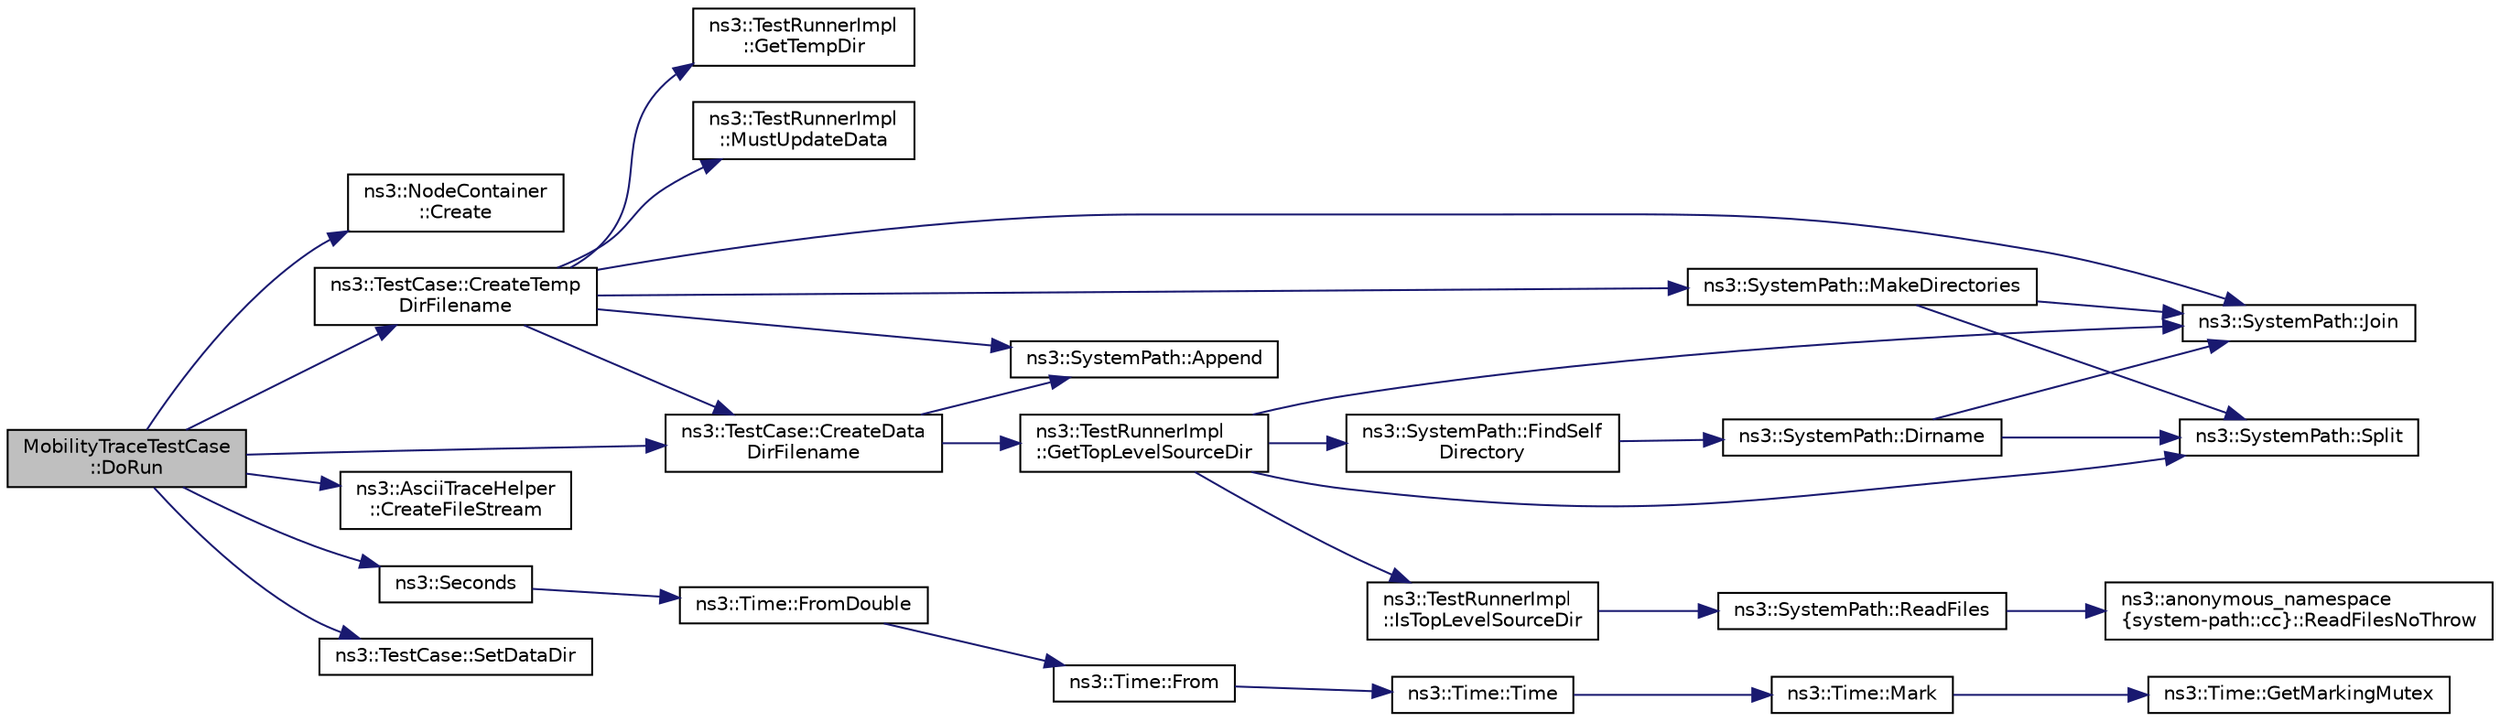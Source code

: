 digraph "MobilityTraceTestCase::DoRun"
{
 // LATEX_PDF_SIZE
  edge [fontname="Helvetica",fontsize="10",labelfontname="Helvetica",labelfontsize="10"];
  node [fontname="Helvetica",fontsize="10",shape=record];
  rankdir="LR";
  Node1 [label="MobilityTraceTestCase\l::DoRun",height=0.2,width=0.4,color="black", fillcolor="grey75", style="filled", fontcolor="black",tooltip="Implementation to actually run this TestCase."];
  Node1 -> Node2 [color="midnightblue",fontsize="10",style="solid",fontname="Helvetica"];
  Node2 [label="ns3::NodeContainer\l::Create",height=0.2,width=0.4,color="black", fillcolor="white", style="filled",URL="$classns3_1_1_node_container.html#a787f059e2813e8b951cc6914d11dfe69",tooltip="Create n nodes and append pointers to them to the end of this NodeContainer."];
  Node1 -> Node3 [color="midnightblue",fontsize="10",style="solid",fontname="Helvetica"];
  Node3 [label="ns3::TestCase::CreateData\lDirFilename",height=0.2,width=0.4,color="black", fillcolor="white", style="filled",URL="$classns3_1_1_test_case.html#a3e4d216ff392a43418f26bb3e5b0f16d",tooltip="Construct the full path to a file in the data directory."];
  Node3 -> Node4 [color="midnightblue",fontsize="10",style="solid",fontname="Helvetica"];
  Node4 [label="ns3::SystemPath::Append",height=0.2,width=0.4,color="black", fillcolor="white", style="filled",URL="$group__systempath.html#gaaa5a530cee42c8eda7e4f4523ef7e1cd",tooltip="Join two file system path elements."];
  Node3 -> Node5 [color="midnightblue",fontsize="10",style="solid",fontname="Helvetica"];
  Node5 [label="ns3::TestRunnerImpl\l::GetTopLevelSourceDir",height=0.2,width=0.4,color="black", fillcolor="white", style="filled",URL="$classns3_1_1_test_runner_impl.html#affd7b916d0dba744d84a346bab9bbb80",tooltip="Get the path to the root of the source tree."];
  Node5 -> Node6 [color="midnightblue",fontsize="10",style="solid",fontname="Helvetica"];
  Node6 [label="ns3::SystemPath::FindSelf\lDirectory",height=0.2,width=0.4,color="black", fillcolor="white", style="filled",URL="$group__systempath.html#gad52e6f153465b40487da3a2a9ee5f5d6",tooltip="Get the file system path to the current executable."];
  Node6 -> Node7 [color="midnightblue",fontsize="10",style="solid",fontname="Helvetica"];
  Node7 [label="ns3::SystemPath::Dirname",height=0.2,width=0.4,color="black", fillcolor="white", style="filled",URL="$group__systempath.html#ga657599fb7660fc6ebe4b6aaea0021176",tooltip="Get the directory path for a file."];
  Node7 -> Node8 [color="midnightblue",fontsize="10",style="solid",fontname="Helvetica"];
  Node8 [label="ns3::SystemPath::Join",height=0.2,width=0.4,color="black", fillcolor="white", style="filled",URL="$group__systempath.html#gab3212957e6b4f873ece3c6b8ed746d72",tooltip="Join a list of file system path directories into a single file system path."];
  Node7 -> Node9 [color="midnightblue",fontsize="10",style="solid",fontname="Helvetica"];
  Node9 [label="ns3::SystemPath::Split",height=0.2,width=0.4,color="black", fillcolor="white", style="filled",URL="$group__systempath.html#ga523072e05da63b63113d1bea840edf1a",tooltip="Split a file system path into directories according to the local path separator."];
  Node5 -> Node10 [color="midnightblue",fontsize="10",style="solid",fontname="Helvetica"];
  Node10 [label="ns3::TestRunnerImpl\l::IsTopLevelSourceDir",height=0.2,width=0.4,color="black", fillcolor="white", style="filled",URL="$classns3_1_1_test_runner_impl.html#a41944636be7045a59481649913fbf829",tooltip="Check if this is the root of the source tree."];
  Node10 -> Node11 [color="midnightblue",fontsize="10",style="solid",fontname="Helvetica"];
  Node11 [label="ns3::SystemPath::ReadFiles",height=0.2,width=0.4,color="black", fillcolor="white", style="filled",URL="$group__systempath.html#ga152a348bccf02d8373607b0239587b87",tooltip="Get the list of files located in a file system directory."];
  Node11 -> Node12 [color="midnightblue",fontsize="10",style="solid",fontname="Helvetica"];
  Node12 [label="ns3::anonymous_namespace\l\{system-path::cc\}::ReadFilesNoThrow",height=0.2,width=0.4,color="black", fillcolor="white", style="filled",URL="$group__systempath.html#ga4044d0be558d00db7f891f658ad2cfcf",tooltip="Get the list of files located in a file system directory with error."];
  Node5 -> Node8 [color="midnightblue",fontsize="10",style="solid",fontname="Helvetica"];
  Node5 -> Node9 [color="midnightblue",fontsize="10",style="solid",fontname="Helvetica"];
  Node1 -> Node13 [color="midnightblue",fontsize="10",style="solid",fontname="Helvetica"];
  Node13 [label="ns3::AsciiTraceHelper\l::CreateFileStream",height=0.2,width=0.4,color="black", fillcolor="white", style="filled",URL="$classns3_1_1_ascii_trace_helper.html#a44960bf2ca32835024eaedd26d1c4f94",tooltip="Create and initialize an output stream object we'll use to write the traced bits."];
  Node1 -> Node14 [color="midnightblue",fontsize="10",style="solid",fontname="Helvetica"];
  Node14 [label="ns3::TestCase::CreateTemp\lDirFilename",height=0.2,width=0.4,color="black", fillcolor="white", style="filled",URL="$classns3_1_1_test_case.html#a8a04695a6fb9ba0f89e28e9523963f88",tooltip="Construct the full path to a file in a temporary directory."];
  Node14 -> Node4 [color="midnightblue",fontsize="10",style="solid",fontname="Helvetica"];
  Node14 -> Node3 [color="midnightblue",fontsize="10",style="solid",fontname="Helvetica"];
  Node14 -> Node15 [color="midnightblue",fontsize="10",style="solid",fontname="Helvetica"];
  Node15 [label="ns3::TestRunnerImpl\l::GetTempDir",height=0.2,width=0.4,color="black", fillcolor="white", style="filled",URL="$classns3_1_1_test_runner_impl.html#a413da13d382fe5a9ff0348ab387c950c",tooltip="Get the path to temporary directory."];
  Node14 -> Node8 [color="midnightblue",fontsize="10",style="solid",fontname="Helvetica"];
  Node14 -> Node16 [color="midnightblue",fontsize="10",style="solid",fontname="Helvetica"];
  Node16 [label="ns3::SystemPath::MakeDirectories",height=0.2,width=0.4,color="black", fillcolor="white", style="filled",URL="$group__systempath.html#ga9529f7530ba5d513c8811acc15743d24",tooltip="Create all the directories leading to path."];
  Node16 -> Node8 [color="midnightblue",fontsize="10",style="solid",fontname="Helvetica"];
  Node16 -> Node9 [color="midnightblue",fontsize="10",style="solid",fontname="Helvetica"];
  Node14 -> Node17 [color="midnightblue",fontsize="10",style="solid",fontname="Helvetica"];
  Node17 [label="ns3::TestRunnerImpl\l::MustUpdateData",height=0.2,width=0.4,color="black", fillcolor="white", style="filled",URL="$classns3_1_1_test_runner_impl.html#a20e2c15bf9a8d09147286a0ebfcb6805",tooltip="Check if this run should update the reference data."];
  Node1 -> Node18 [color="midnightblue",fontsize="10",style="solid",fontname="Helvetica"];
  Node18 [label="ns3::Seconds",height=0.2,width=0.4,color="black", fillcolor="white", style="filled",URL="$group__timecivil.html#ga33c34b816f8ff6628e33d5c8e9713b9e",tooltip="Construct a Time in the indicated unit."];
  Node18 -> Node19 [color="midnightblue",fontsize="10",style="solid",fontname="Helvetica"];
  Node19 [label="ns3::Time::FromDouble",height=0.2,width=0.4,color="black", fillcolor="white", style="filled",URL="$classns3_1_1_time.html#a60e845f4a74e62495b86356afe604cb4",tooltip="Create a Time equal to value in unit unit."];
  Node19 -> Node20 [color="midnightblue",fontsize="10",style="solid",fontname="Helvetica"];
  Node20 [label="ns3::Time::From",height=0.2,width=0.4,color="black", fillcolor="white", style="filled",URL="$classns3_1_1_time.html#a34e4acc13d0e08cc8cb9cd3b838b9baf",tooltip="Create a Time in the current unit."];
  Node20 -> Node21 [color="midnightblue",fontsize="10",style="solid",fontname="Helvetica"];
  Node21 [label="ns3::Time::Time",height=0.2,width=0.4,color="black", fillcolor="white", style="filled",URL="$classns3_1_1_time.html#a8a39dc1b8cbbd7fe6d940e492d1b925e",tooltip="Default constructor, with value 0."];
  Node21 -> Node22 [color="midnightblue",fontsize="10",style="solid",fontname="Helvetica"];
  Node22 [label="ns3::Time::Mark",height=0.2,width=0.4,color="black", fillcolor="white", style="filled",URL="$classns3_1_1_time.html#aa7eef2a1119c1c4855d99f1e83d44c54",tooltip="Record a Time instance with the MarkedTimes."];
  Node22 -> Node23 [color="midnightblue",fontsize="10",style="solid",fontname="Helvetica"];
  Node23 [label="ns3::Time::GetMarkingMutex",height=0.2,width=0.4,color="black", fillcolor="white", style="filled",URL="$classns3_1_1_time.html#addd8e672203391b3ae98ee475ce05272",tooltip=" "];
  Node1 -> Node24 [color="midnightblue",fontsize="10",style="solid",fontname="Helvetica"];
  Node24 [label="ns3::TestCase::SetDataDir",height=0.2,width=0.4,color="black", fillcolor="white", style="filled",URL="$classns3_1_1_test_case.html#ab002fb0e5071fcde71a92ca9e8224b23",tooltip="Set the data directory where reference trace files can be found."];
}
